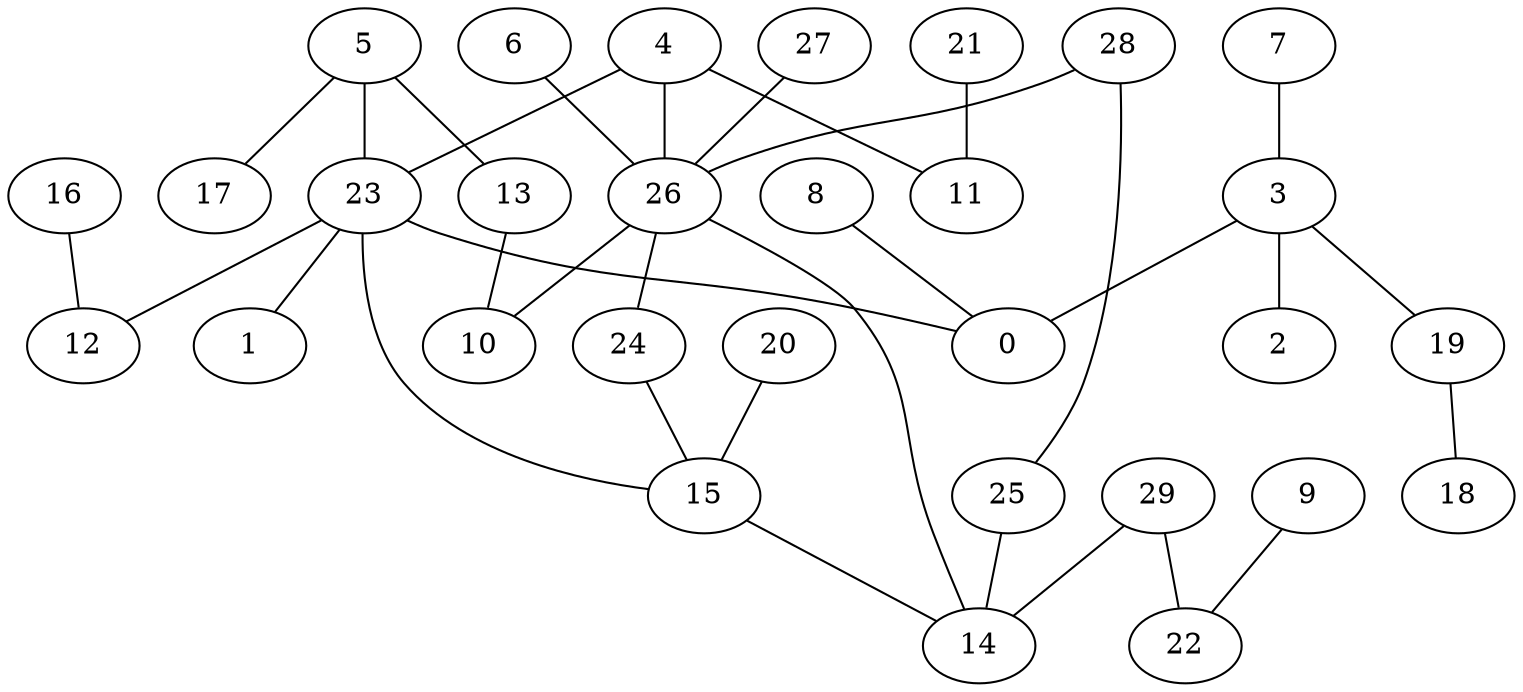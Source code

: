 digraph GG_graph {

subgraph G_graph {
edge [color = black]
"8" -> "0" [dir = none]
"28" -> "26" [dir = none]
"4" -> "11" [dir = none]
"4" -> "23" [dir = none]
"19" -> "18" [dir = none]
"26" -> "24" [dir = none]
"26" -> "10" [dir = none]
"26" -> "14" [dir = none]
"6" -> "26" [dir = none]
"3" -> "2" [dir = none]
"3" -> "19" [dir = none]
"3" -> "0" [dir = none]
"16" -> "12" [dir = none]
"21" -> "11" [dir = none]
"23" -> "1" [dir = none]
"23" -> "12" [dir = none]
"23" -> "0" [dir = none]
"23" -> "15" [dir = none]
"7" -> "3" [dir = none]
"27" -> "26" [dir = none]
"9" -> "22" [dir = none]
"15" -> "14" [dir = none]
"29" -> "22" [dir = none]
"29" -> "14" [dir = none]
"20" -> "15" [dir = none]
"25" -> "14" [dir = none]
"5" -> "17" [dir = none]
"5" -> "13" [dir = none]
"5" -> "23" [dir = none]
"13" -> "10" [dir = none]
"24" -> "15" [dir = none]
"28" -> "25" [dir = none]
"4" -> "26" [dir = none]
}

}
